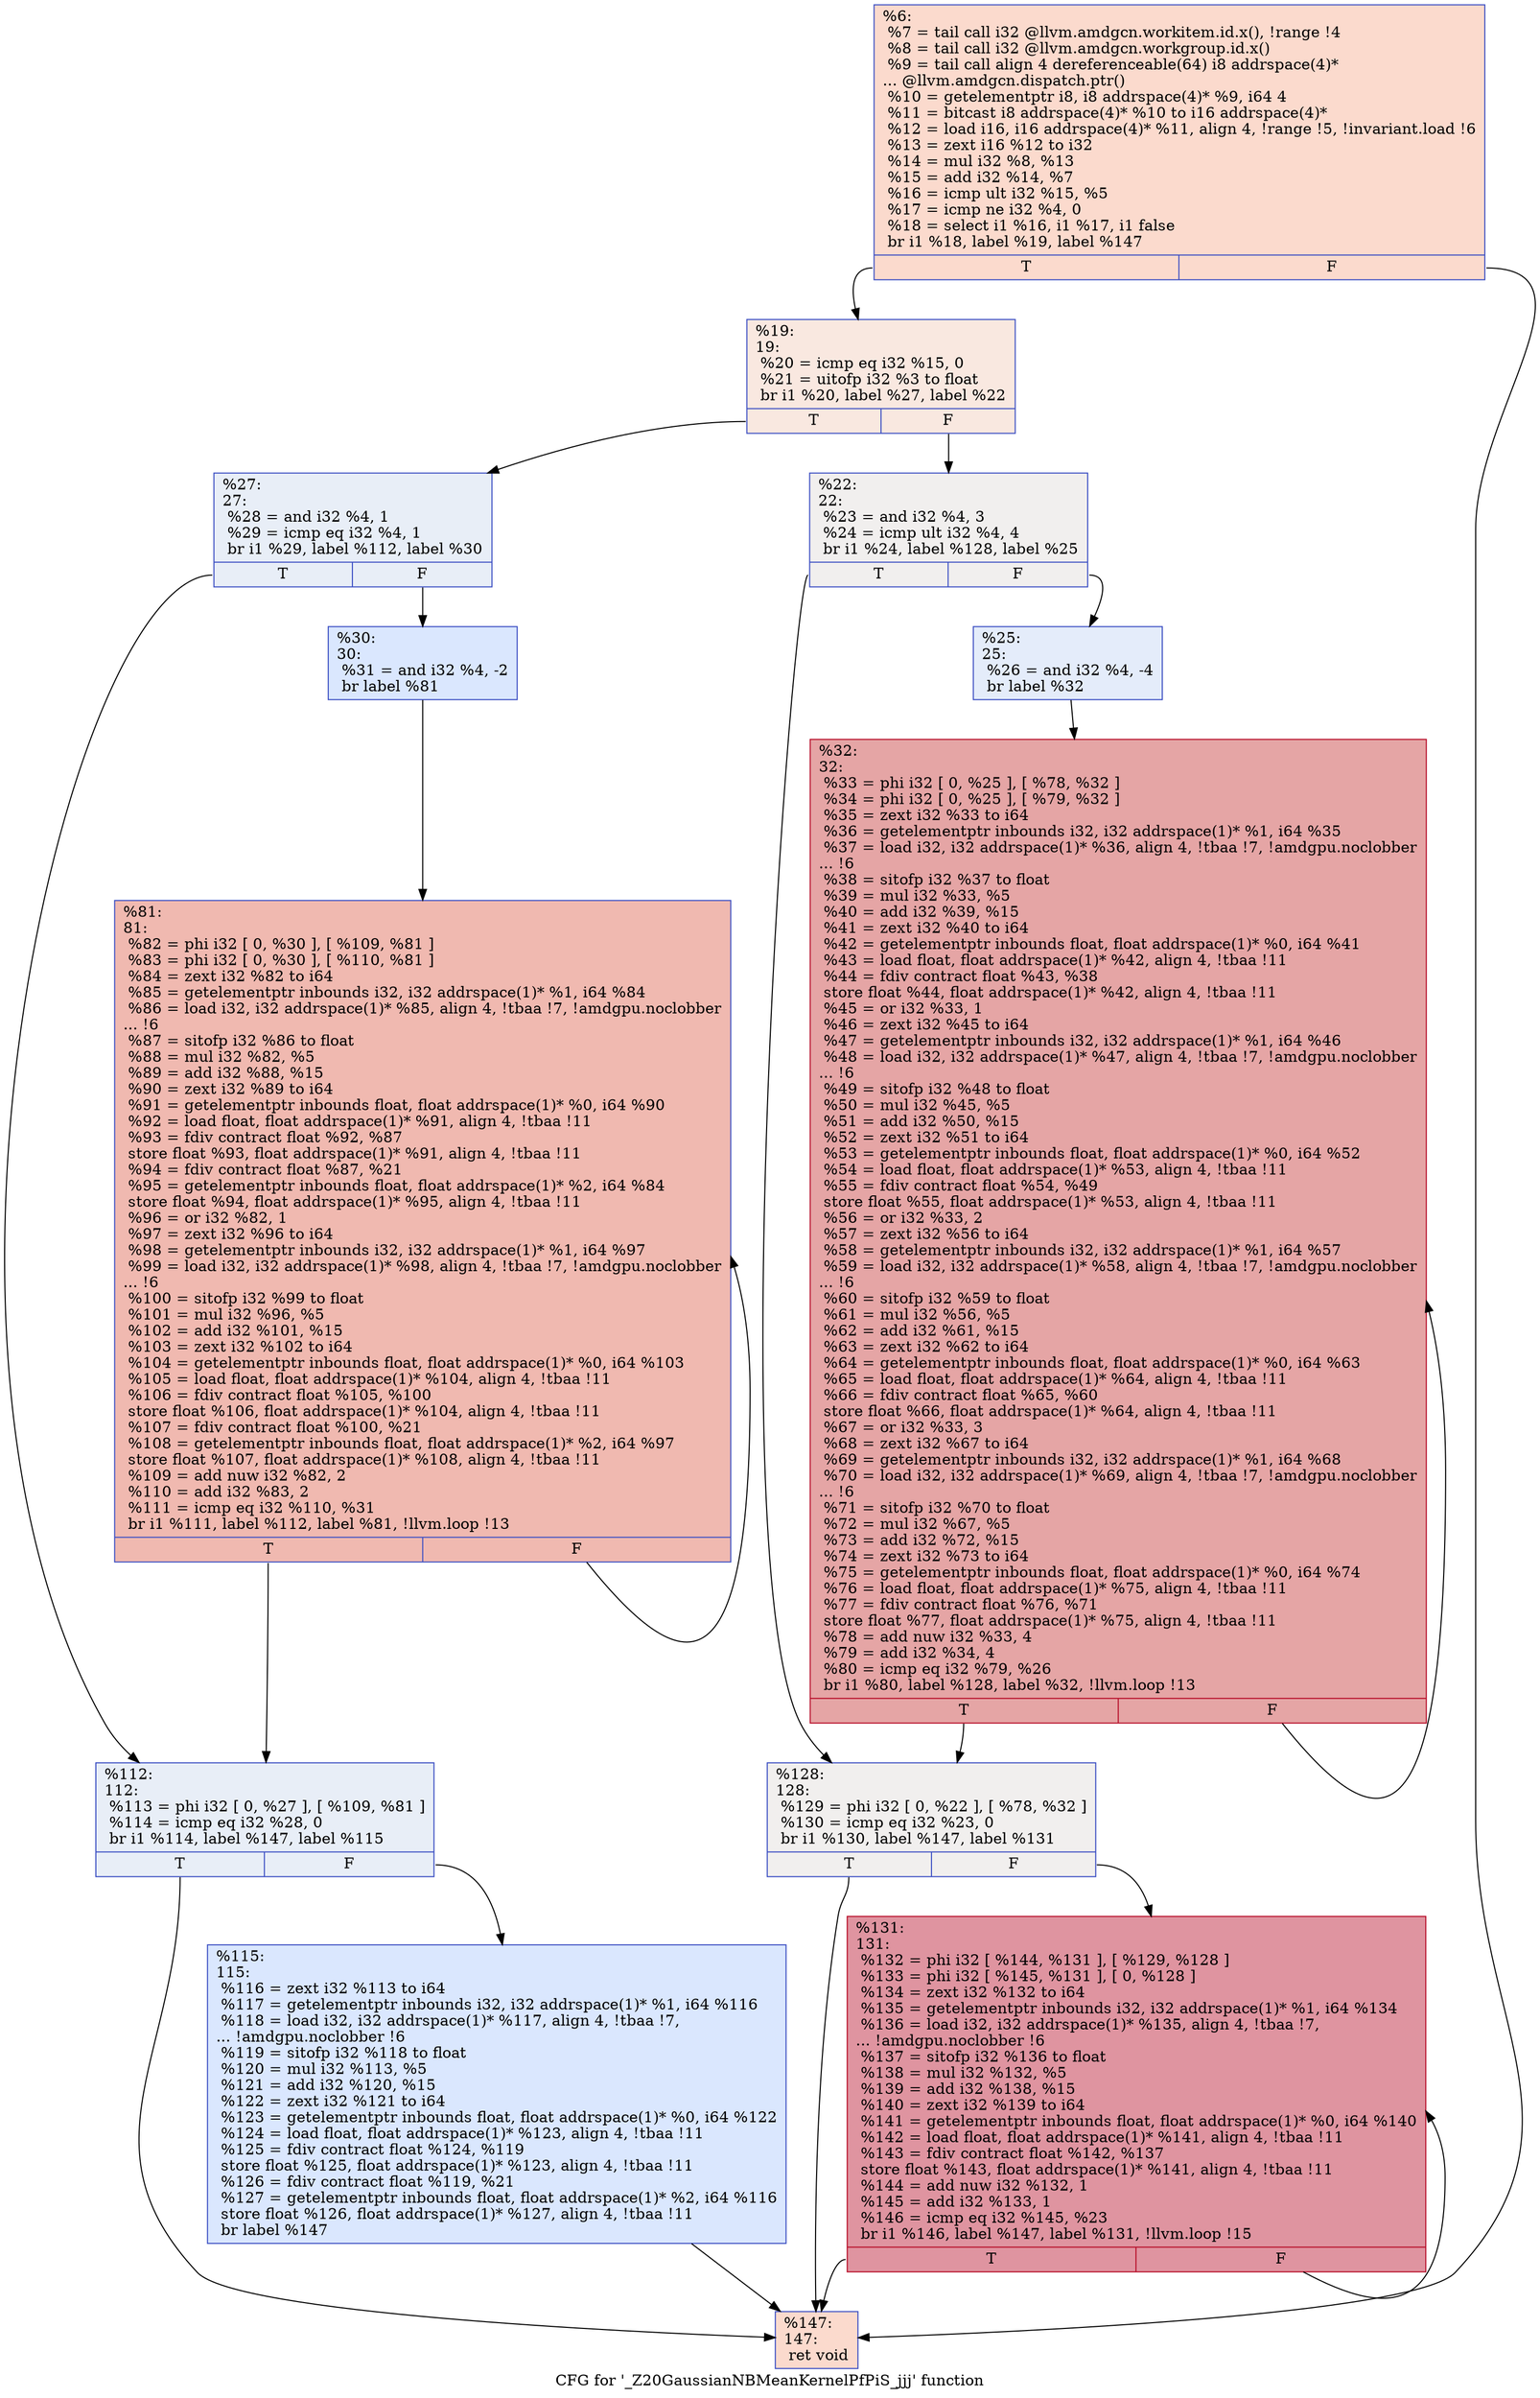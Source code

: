 digraph "CFG for '_Z20GaussianNBMeanKernelPfPiS_jjj' function" {
	label="CFG for '_Z20GaussianNBMeanKernelPfPiS_jjj' function";

	Node0x4ce9b10 [shape=record,color="#3d50c3ff", style=filled, fillcolor="#f7ac8e70",label="{%6:\l  %7 = tail call i32 @llvm.amdgcn.workitem.id.x(), !range !4\l  %8 = tail call i32 @llvm.amdgcn.workgroup.id.x()\l  %9 = tail call align 4 dereferenceable(64) i8 addrspace(4)*\l... @llvm.amdgcn.dispatch.ptr()\l  %10 = getelementptr i8, i8 addrspace(4)* %9, i64 4\l  %11 = bitcast i8 addrspace(4)* %10 to i16 addrspace(4)*\l  %12 = load i16, i16 addrspace(4)* %11, align 4, !range !5, !invariant.load !6\l  %13 = zext i16 %12 to i32\l  %14 = mul i32 %8, %13\l  %15 = add i32 %14, %7\l  %16 = icmp ult i32 %15, %5\l  %17 = icmp ne i32 %4, 0\l  %18 = select i1 %16, i1 %17, i1 false\l  br i1 %18, label %19, label %147\l|{<s0>T|<s1>F}}"];
	Node0x4ce9b10:s0 -> Node0x4cebbb0;
	Node0x4ce9b10:s1 -> Node0x4cebc40;
	Node0x4cebbb0 [shape=record,color="#3d50c3ff", style=filled, fillcolor="#f1ccb870",label="{%19:\l19:                                               \l  %20 = icmp eq i32 %15, 0\l  %21 = uitofp i32 %3 to float\l  br i1 %20, label %27, label %22\l|{<s0>T|<s1>F}}"];
	Node0x4cebbb0:s0 -> Node0x4cebe80;
	Node0x4cebbb0:s1 -> Node0x4cebed0;
	Node0x4cebed0 [shape=record,color="#3d50c3ff", style=filled, fillcolor="#e0dbd870",label="{%22:\l22:                                               \l  %23 = and i32 %4, 3\l  %24 = icmp ult i32 %4, 4\l  br i1 %24, label %128, label %25\l|{<s0>T|<s1>F}}"];
	Node0x4cebed0:s0 -> Node0x4cec190;
	Node0x4cebed0:s1 -> Node0x4cec1e0;
	Node0x4cec1e0 [shape=record,color="#3d50c3ff", style=filled, fillcolor="#c1d4f470",label="{%25:\l25:                                               \l  %26 = and i32 %4, -4\l  br label %32\l}"];
	Node0x4cec1e0 -> Node0x4cec3e0;
	Node0x4cebe80 [shape=record,color="#3d50c3ff", style=filled, fillcolor="#cbd8ee70",label="{%27:\l27:                                               \l  %28 = and i32 %4, 1\l  %29 = icmp eq i32 %4, 1\l  br i1 %29, label %112, label %30\l|{<s0>T|<s1>F}}"];
	Node0x4cebe80:s0 -> Node0x4cec5f0;
	Node0x4cebe80:s1 -> Node0x4cec640;
	Node0x4cec640 [shape=record,color="#3d50c3ff", style=filled, fillcolor="#abc8fd70",label="{%30:\l30:                                               \l  %31 = and i32 %4, -2\l  br label %81\l}"];
	Node0x4cec640 -> Node0x4cec840;
	Node0x4cec3e0 [shape=record,color="#b70d28ff", style=filled, fillcolor="#c5333470",label="{%32:\l32:                                               \l  %33 = phi i32 [ 0, %25 ], [ %78, %32 ]\l  %34 = phi i32 [ 0, %25 ], [ %79, %32 ]\l  %35 = zext i32 %33 to i64\l  %36 = getelementptr inbounds i32, i32 addrspace(1)* %1, i64 %35\l  %37 = load i32, i32 addrspace(1)* %36, align 4, !tbaa !7, !amdgpu.noclobber\l... !6\l  %38 = sitofp i32 %37 to float\l  %39 = mul i32 %33, %5\l  %40 = add i32 %39, %15\l  %41 = zext i32 %40 to i64\l  %42 = getelementptr inbounds float, float addrspace(1)* %0, i64 %41\l  %43 = load float, float addrspace(1)* %42, align 4, !tbaa !11\l  %44 = fdiv contract float %43, %38\l  store float %44, float addrspace(1)* %42, align 4, !tbaa !11\l  %45 = or i32 %33, 1\l  %46 = zext i32 %45 to i64\l  %47 = getelementptr inbounds i32, i32 addrspace(1)* %1, i64 %46\l  %48 = load i32, i32 addrspace(1)* %47, align 4, !tbaa !7, !amdgpu.noclobber\l... !6\l  %49 = sitofp i32 %48 to float\l  %50 = mul i32 %45, %5\l  %51 = add i32 %50, %15\l  %52 = zext i32 %51 to i64\l  %53 = getelementptr inbounds float, float addrspace(1)* %0, i64 %52\l  %54 = load float, float addrspace(1)* %53, align 4, !tbaa !11\l  %55 = fdiv contract float %54, %49\l  store float %55, float addrspace(1)* %53, align 4, !tbaa !11\l  %56 = or i32 %33, 2\l  %57 = zext i32 %56 to i64\l  %58 = getelementptr inbounds i32, i32 addrspace(1)* %1, i64 %57\l  %59 = load i32, i32 addrspace(1)* %58, align 4, !tbaa !7, !amdgpu.noclobber\l... !6\l  %60 = sitofp i32 %59 to float\l  %61 = mul i32 %56, %5\l  %62 = add i32 %61, %15\l  %63 = zext i32 %62 to i64\l  %64 = getelementptr inbounds float, float addrspace(1)* %0, i64 %63\l  %65 = load float, float addrspace(1)* %64, align 4, !tbaa !11\l  %66 = fdiv contract float %65, %60\l  store float %66, float addrspace(1)* %64, align 4, !tbaa !11\l  %67 = or i32 %33, 3\l  %68 = zext i32 %67 to i64\l  %69 = getelementptr inbounds i32, i32 addrspace(1)* %1, i64 %68\l  %70 = load i32, i32 addrspace(1)* %69, align 4, !tbaa !7, !amdgpu.noclobber\l... !6\l  %71 = sitofp i32 %70 to float\l  %72 = mul i32 %67, %5\l  %73 = add i32 %72, %15\l  %74 = zext i32 %73 to i64\l  %75 = getelementptr inbounds float, float addrspace(1)* %0, i64 %74\l  %76 = load float, float addrspace(1)* %75, align 4, !tbaa !11\l  %77 = fdiv contract float %76, %71\l  store float %77, float addrspace(1)* %75, align 4, !tbaa !11\l  %78 = add nuw i32 %33, 4\l  %79 = add i32 %34, 4\l  %80 = icmp eq i32 %79, %26\l  br i1 %80, label %128, label %32, !llvm.loop !13\l|{<s0>T|<s1>F}}"];
	Node0x4cec3e0:s0 -> Node0x4cec190;
	Node0x4cec3e0:s1 -> Node0x4cec3e0;
	Node0x4cec840 [shape=record,color="#3d50c3ff", style=filled, fillcolor="#de614d70",label="{%81:\l81:                                               \l  %82 = phi i32 [ 0, %30 ], [ %109, %81 ]\l  %83 = phi i32 [ 0, %30 ], [ %110, %81 ]\l  %84 = zext i32 %82 to i64\l  %85 = getelementptr inbounds i32, i32 addrspace(1)* %1, i64 %84\l  %86 = load i32, i32 addrspace(1)* %85, align 4, !tbaa !7, !amdgpu.noclobber\l... !6\l  %87 = sitofp i32 %86 to float\l  %88 = mul i32 %82, %5\l  %89 = add i32 %88, %15\l  %90 = zext i32 %89 to i64\l  %91 = getelementptr inbounds float, float addrspace(1)* %0, i64 %90\l  %92 = load float, float addrspace(1)* %91, align 4, !tbaa !11\l  %93 = fdiv contract float %92, %87\l  store float %93, float addrspace(1)* %91, align 4, !tbaa !11\l  %94 = fdiv contract float %87, %21\l  %95 = getelementptr inbounds float, float addrspace(1)* %2, i64 %84\l  store float %94, float addrspace(1)* %95, align 4, !tbaa !11\l  %96 = or i32 %82, 1\l  %97 = zext i32 %96 to i64\l  %98 = getelementptr inbounds i32, i32 addrspace(1)* %1, i64 %97\l  %99 = load i32, i32 addrspace(1)* %98, align 4, !tbaa !7, !amdgpu.noclobber\l... !6\l  %100 = sitofp i32 %99 to float\l  %101 = mul i32 %96, %5\l  %102 = add i32 %101, %15\l  %103 = zext i32 %102 to i64\l  %104 = getelementptr inbounds float, float addrspace(1)* %0, i64 %103\l  %105 = load float, float addrspace(1)* %104, align 4, !tbaa !11\l  %106 = fdiv contract float %105, %100\l  store float %106, float addrspace(1)* %104, align 4, !tbaa !11\l  %107 = fdiv contract float %100, %21\l  %108 = getelementptr inbounds float, float addrspace(1)* %2, i64 %97\l  store float %107, float addrspace(1)* %108, align 4, !tbaa !11\l  %109 = add nuw i32 %82, 2\l  %110 = add i32 %83, 2\l  %111 = icmp eq i32 %110, %31\l  br i1 %111, label %112, label %81, !llvm.loop !13\l|{<s0>T|<s1>F}}"];
	Node0x4cec840:s0 -> Node0x4cec5f0;
	Node0x4cec840:s1 -> Node0x4cec840;
	Node0x4cec5f0 [shape=record,color="#3d50c3ff", style=filled, fillcolor="#cbd8ee70",label="{%112:\l112:                                              \l  %113 = phi i32 [ 0, %27 ], [ %109, %81 ]\l  %114 = icmp eq i32 %28, 0\l  br i1 %114, label %147, label %115\l|{<s0>T|<s1>F}}"];
	Node0x4cec5f0:s0 -> Node0x4cebc40;
	Node0x4cec5f0:s1 -> Node0x4cf1b30;
	Node0x4cf1b30 [shape=record,color="#3d50c3ff", style=filled, fillcolor="#abc8fd70",label="{%115:\l115:                                              \l  %116 = zext i32 %113 to i64\l  %117 = getelementptr inbounds i32, i32 addrspace(1)* %1, i64 %116\l  %118 = load i32, i32 addrspace(1)* %117, align 4, !tbaa !7,\l... !amdgpu.noclobber !6\l  %119 = sitofp i32 %118 to float\l  %120 = mul i32 %113, %5\l  %121 = add i32 %120, %15\l  %122 = zext i32 %121 to i64\l  %123 = getelementptr inbounds float, float addrspace(1)* %0, i64 %122\l  %124 = load float, float addrspace(1)* %123, align 4, !tbaa !11\l  %125 = fdiv contract float %124, %119\l  store float %125, float addrspace(1)* %123, align 4, !tbaa !11\l  %126 = fdiv contract float %119, %21\l  %127 = getelementptr inbounds float, float addrspace(1)* %2, i64 %116\l  store float %126, float addrspace(1)* %127, align 4, !tbaa !11\l  br label %147\l}"];
	Node0x4cf1b30 -> Node0x4cebc40;
	Node0x4cec190 [shape=record,color="#3d50c3ff", style=filled, fillcolor="#e0dbd870",label="{%128:\l128:                                              \l  %129 = phi i32 [ 0, %22 ], [ %78, %32 ]\l  %130 = icmp eq i32 %23, 0\l  br i1 %130, label %147, label %131\l|{<s0>T|<s1>F}}"];
	Node0x4cec190:s0 -> Node0x4cebc40;
	Node0x4cec190:s1 -> Node0x4cef3f0;
	Node0x4cef3f0 [shape=record,color="#b70d28ff", style=filled, fillcolor="#b70d2870",label="{%131:\l131:                                              \l  %132 = phi i32 [ %144, %131 ], [ %129, %128 ]\l  %133 = phi i32 [ %145, %131 ], [ 0, %128 ]\l  %134 = zext i32 %132 to i64\l  %135 = getelementptr inbounds i32, i32 addrspace(1)* %1, i64 %134\l  %136 = load i32, i32 addrspace(1)* %135, align 4, !tbaa !7,\l... !amdgpu.noclobber !6\l  %137 = sitofp i32 %136 to float\l  %138 = mul i32 %132, %5\l  %139 = add i32 %138, %15\l  %140 = zext i32 %139 to i64\l  %141 = getelementptr inbounds float, float addrspace(1)* %0, i64 %140\l  %142 = load float, float addrspace(1)* %141, align 4, !tbaa !11\l  %143 = fdiv contract float %142, %137\l  store float %143, float addrspace(1)* %141, align 4, !tbaa !11\l  %144 = add nuw i32 %132, 1\l  %145 = add i32 %133, 1\l  %146 = icmp eq i32 %145, %23\l  br i1 %146, label %147, label %131, !llvm.loop !15\l|{<s0>T|<s1>F}}"];
	Node0x4cef3f0:s0 -> Node0x4cebc40;
	Node0x4cef3f0:s1 -> Node0x4cef3f0;
	Node0x4cebc40 [shape=record,color="#3d50c3ff", style=filled, fillcolor="#f7ac8e70",label="{%147:\l147:                                              \l  ret void\l}"];
}
